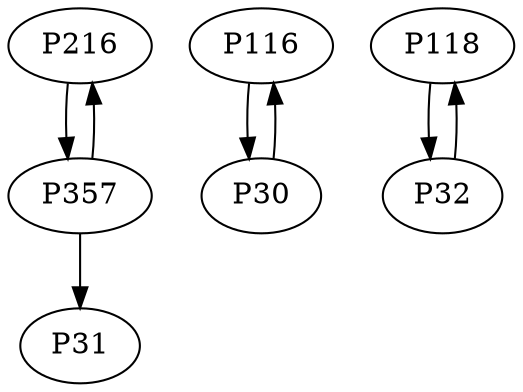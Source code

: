 digraph {
	P216 -> P357
	P116 -> P30
	P357 -> P31
	P357 -> P216
	P118 -> P32
	P30 -> P116
	P32 -> P118
}